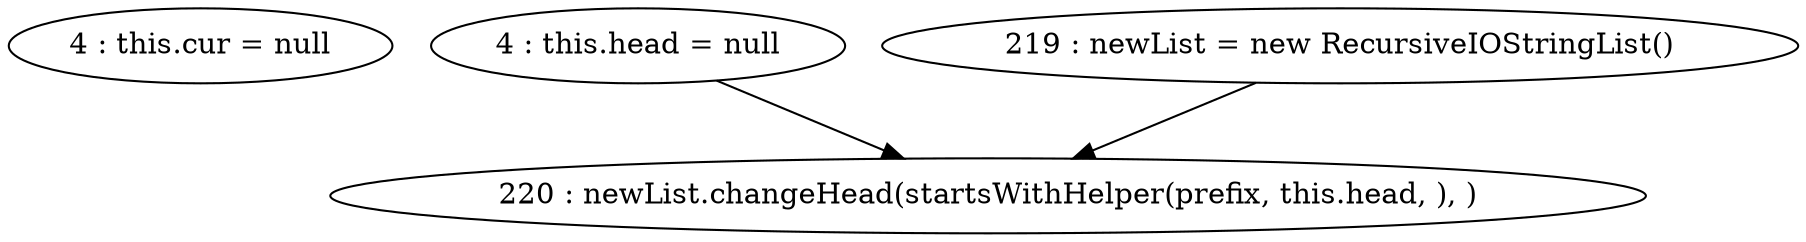 digraph G {
"4 : this.cur = null"
"4 : this.head = null"
"4 : this.head = null" -> "220 : newList.changeHead(startsWithHelper(prefix, this.head, ), )"
"219 : newList = new RecursiveIOStringList()"
"219 : newList = new RecursiveIOStringList()" -> "220 : newList.changeHead(startsWithHelper(prefix, this.head, ), )"
"220 : newList.changeHead(startsWithHelper(prefix, this.head, ), )"
}